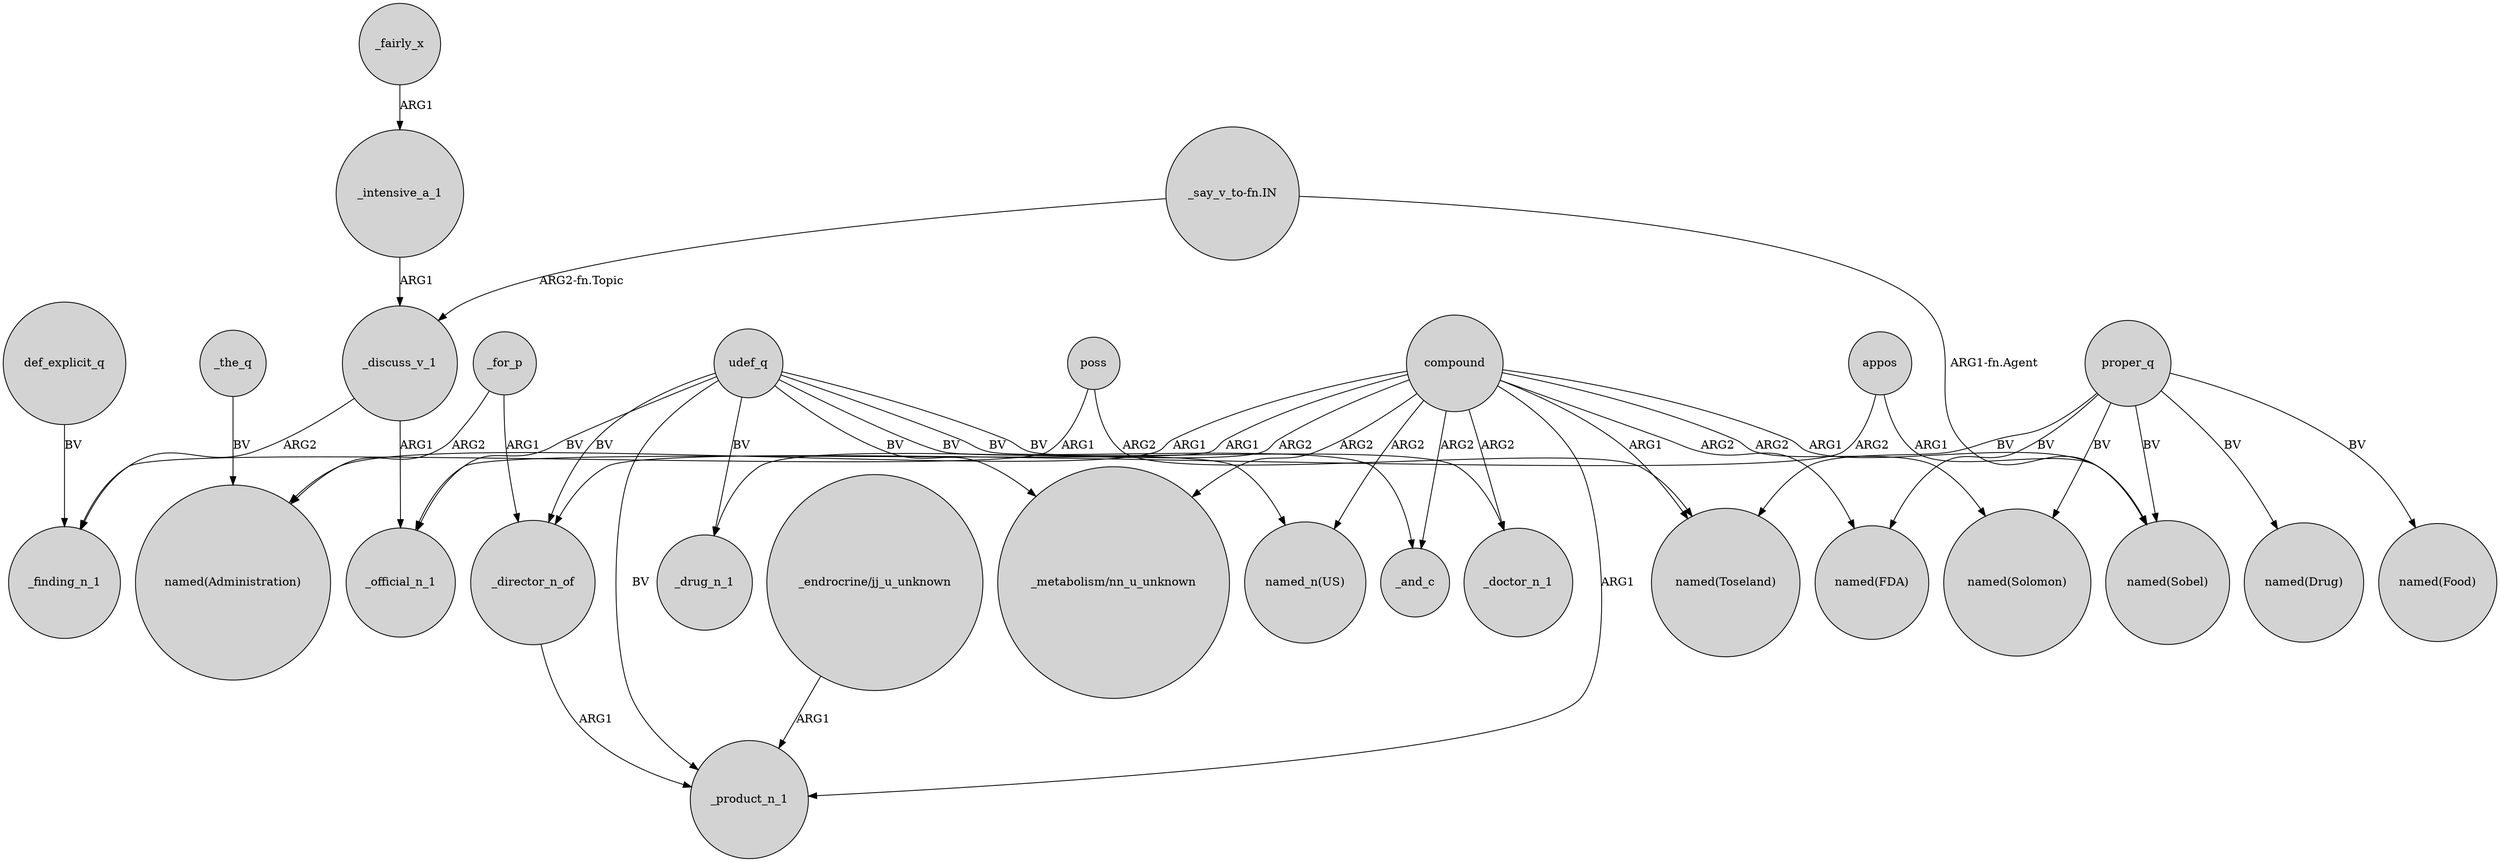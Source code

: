 digraph {
	node [shape=circle style=filled]
	_fairly_x -> _intensive_a_1 [label=ARG1]
	_for_p -> "named(Administration)" [label=ARG2]
	compound -> _product_n_1 [label=ARG1]
	compound -> _doctor_n_1 [label=ARG2]
	compound -> "named(Sobel)" [label=ARG1]
	udef_q -> "named_n(US)" [label=BV]
	proper_q -> "named(Drug)" [label=BV]
	compound -> "named(Solomon)" [label=ARG2]
	poss -> _finding_n_1 [label=ARG1]
	proper_q -> "named(Toseland)" [label=BV]
	_intensive_a_1 -> _discuss_v_1 [label=ARG1]
	proper_q -> "named(FDA)" [label=BV]
	_for_p -> _director_n_of [label=ARG1]
	proper_q -> "named(Food)" [label=BV]
	udef_q -> _doctor_n_1 [label=BV]
	compound -> "named_n(US)" [label=ARG2]
	udef_q -> _drug_n_1 [label=BV]
	_director_n_of -> _product_n_1 [label=ARG1]
	compound -> "named(Administration)" [label=ARG1]
	def_explicit_q -> _finding_n_1 [label=BV]
	"_say_v_to-fn.IN" -> _discuss_v_1 [label="ARG2-fn.Topic"]
	poss -> "named(Toseland)" [label=ARG2]
	appos -> "named(Sobel)" [label=ARG1]
	proper_q -> "named(Sobel)" [label=BV]
	compound -> _and_c [label=ARG2]
	proper_q -> "named(Solomon)" [label=BV]
	_the_q -> "named(Administration)" [label=BV]
	udef_q -> _official_n_1 [label=BV]
	compound -> _drug_n_1 [label=ARG2]
	compound -> "named(FDA)" [label=ARG2]
	"_say_v_to-fn.IN" -> "named(Sobel)" [label="ARG1-fn.Agent"]
	compound -> _official_n_1 [label=ARG1]
	compound -> "named(Toseland)" [label=ARG1]
	udef_q -> _product_n_1 [label=BV]
	_discuss_v_1 -> _finding_n_1 [label=ARG2]
	_discuss_v_1 -> _official_n_1 [label=ARG1]
	compound -> "_metabolism/nn_u_unknown" [label=ARG2]
	udef_q -> _and_c [label=BV]
	appos -> _director_n_of [label=ARG2]
	udef_q -> "_metabolism/nn_u_unknown" [label=BV]
	udef_q -> _director_n_of [label=BV]
	"_endrocrine/jj_u_unknown" -> _product_n_1 [label=ARG1]
}
